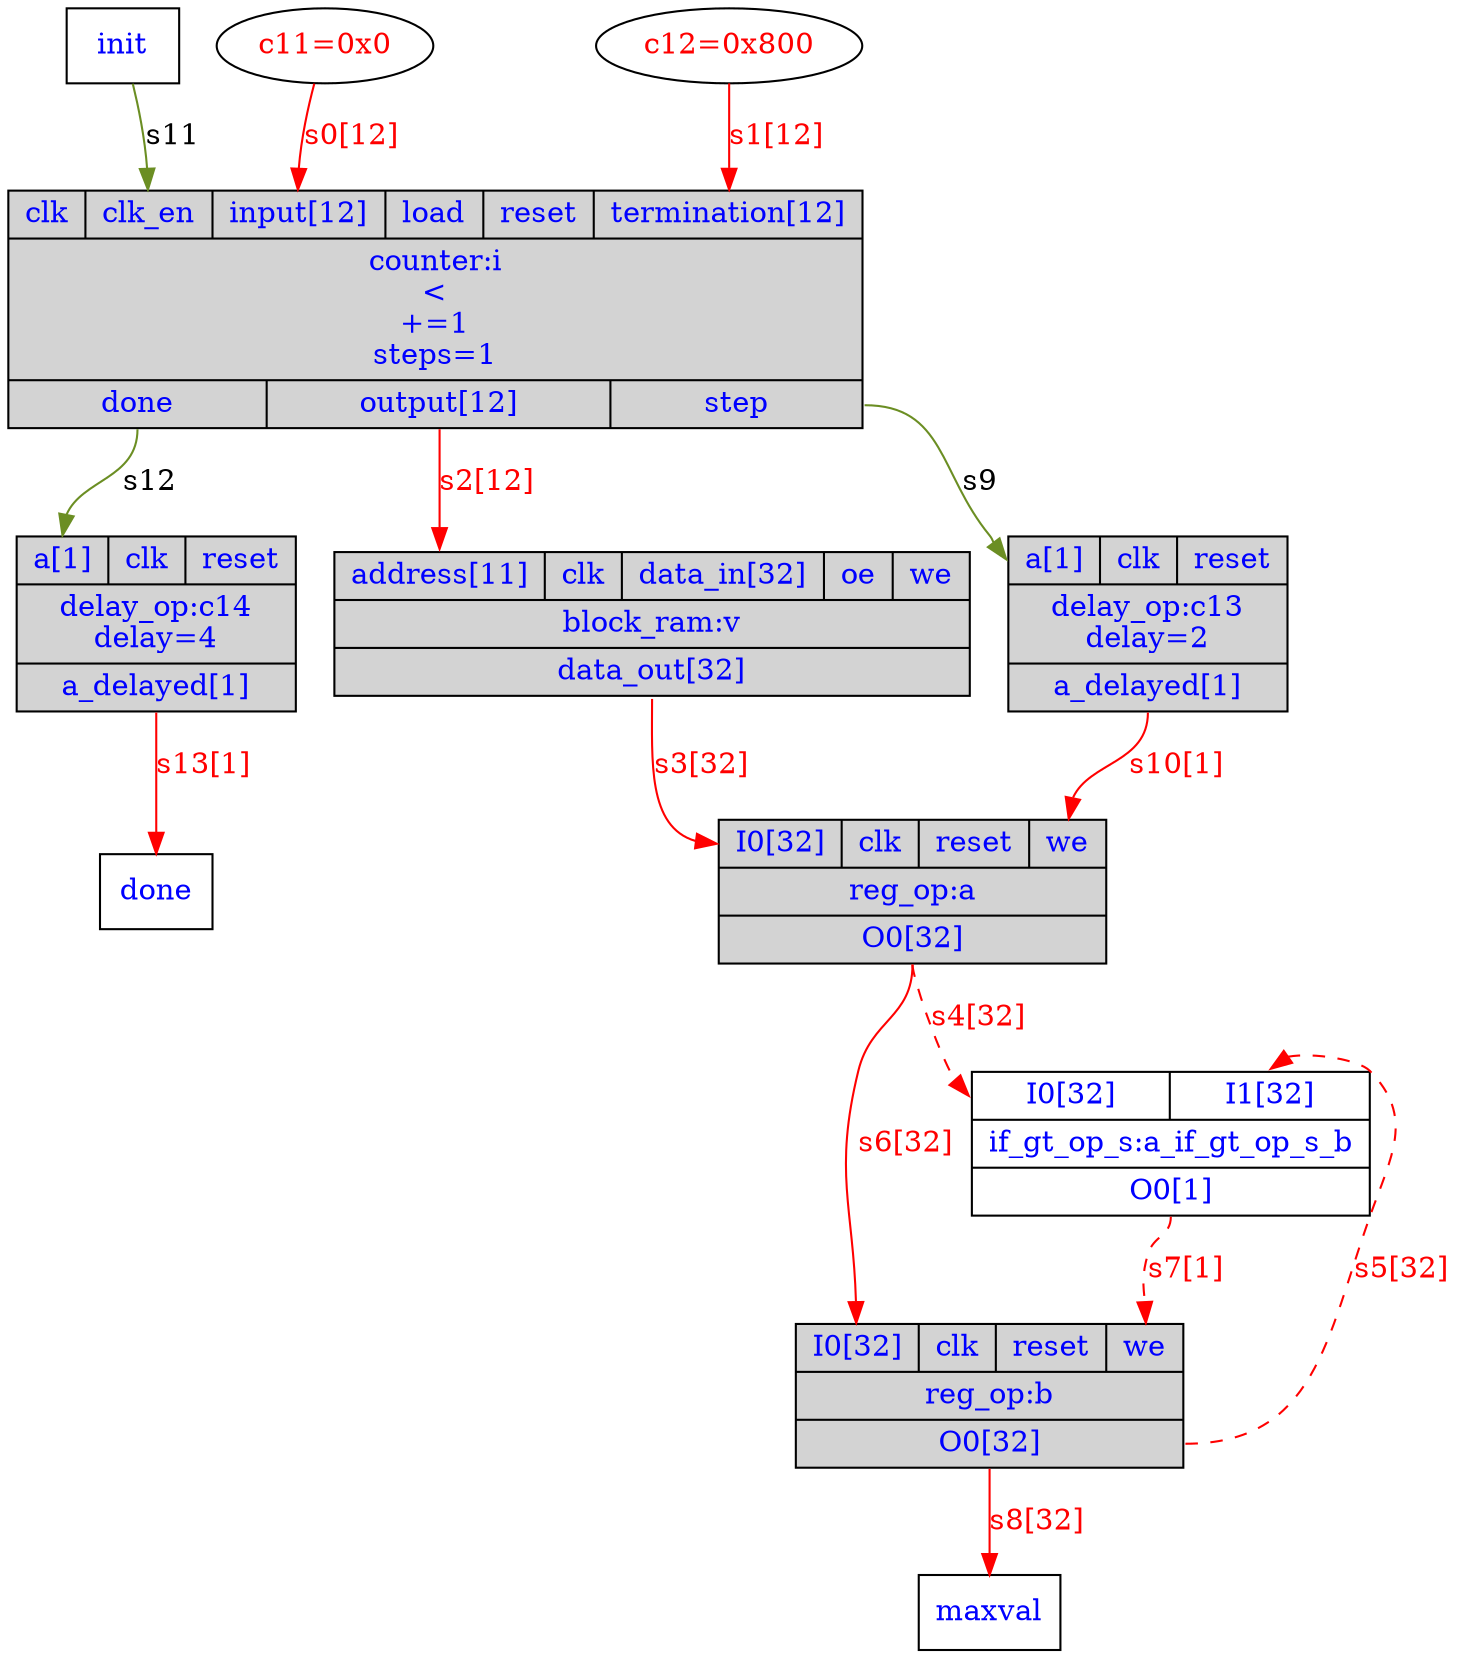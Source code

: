 digraph max_alp {
	// Components (Nodes)
	"c14" [shape=record, fontcolor=blue, style="filled", fillcolor="lightgray", label="{{<a>a[1]|<clk>clk|<reset>reset}|delay_op:c14\ndelay=4|{<a_delayed>a_delayed[1]}}"];
	"c13" [shape=record, fontcolor=blue, style="filled", fillcolor="lightgray", label="{{<a>a[1]|<clk>clk|<reset>reset}|delay_op:c13\ndelay=2|{<a_delayed>a_delayed[1]}}"];
	"a_if_gt_op_s_b" [shape=record, fontcolor=blue, label="{{<I0>I0[32]|<I1>I1[32]}|if_gt_op_s:a_if_gt_op_s_b|{<O0>O0[1]}}"];
	"c12" [fontcolor=red label="c12=0x800"];
	"c11" [fontcolor=red label="c11=0x0"];
	"i" [shape=record, fontcolor=blue, style="filled", fillcolor="lightgray", label="{{<clk>clk|<clk_en>clk_en|<input>input[12]|<load>load|<reset>reset|<termination>termination[12]}|counter:i\n\<\n+=1\nsteps=1|{<done>done|<output>output[12]|<step>step}}"];
	"a" [shape=record, fontcolor=blue, style="filled", fillcolor="lightgray", label="{{<I0>I0[32]|<clk>clk|<reset>reset|<we>we}|reg_op:a|{<O0>O0[32]}}"];
	"init" [shape=msquare fontcolor=blue label="init"];
	"done" [shape=msquare fontcolor=blue label="done"];
	"v" [shape=record, fontcolor=blue, style="filled", fillcolor="lightgray", label="{{<address>address[11]|<clk>clk|<data_in>data_in[32]|<oe>oe|<we>we}|block_ram:v|{<data_out>data_out[32]}}"];
	"b" [shape=record, fontcolor=blue, style="filled", fillcolor="lightgray", label="{{<I0>I0[32]|<clk>clk|<reset>reset|<we>we}|reg_op:b|{<O0>O0[32]}}"];
	"maxval" [shape=msquare fontcolor=blue label="maxval"];

	// Signals (Edges)
	"c11" -> "i":input [label="s0[12]" color=red fontcolor=red];
	"c14":a_delayed -> "done" [label="s13[1]" color=red fontcolor=red];
	"init" -> "i":clk_en [label="s11" color=olivedrab];
	"c13":a_delayed -> "a":we [label="s10[1]" color=red fontcolor=red];
	"i":done -> "c14":a [label="s12" color=olivedrab];
	"a_if_gt_op_s_b":O0 -> "b":we [label="s7[1]" color=red fontcolor=red style=dashed];
	"i":step -> "c13":a [label="s9" color=olivedrab];
	"b":O0 -> "a_if_gt_op_s_b":I1 [label="s5[32]" color=red fontcolor=red style=dashed];
	"v":data_out -> "a":I0 [label="s3[32]" color=red fontcolor=red];
	"c12" -> "i":termination [label="s1[12]" color=red fontcolor=red];
	"a":O0 -> "b":I0 [label="s6[32]" color=red fontcolor=red];
	"b":O0 -> "maxval" [label="s8[32]" color=red fontcolor=red];
	"a":O0 -> "a_if_gt_op_s_b":I0 [label="s4[32]" color=red fontcolor=red style=dashed];
	"i":output -> "v":address [label="s2[12]" color=red fontcolor=red];
}